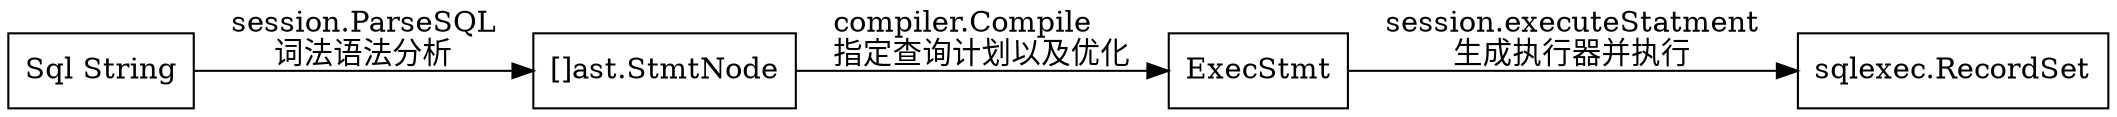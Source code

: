 digraph sql_flow {
  node[shape=box;];
  newrank=true;
  rankdir=LR;
  SqlString[label="Sql String"];
  StmtNodes[label="[]ast.StmtNode"];
  recordSet[label="sqlexec.RecordSet"];

  SqlString -> StmtNodes [label="session.ParseSQL\l词法语法分析"];
  StmtNodes -> ExecStmt[label="compiler.Compile\l指定查询计划以及优化"];
  ExecStmt -> recordSet[label="session.executeStatment\l生成执行器并执行"];
}
